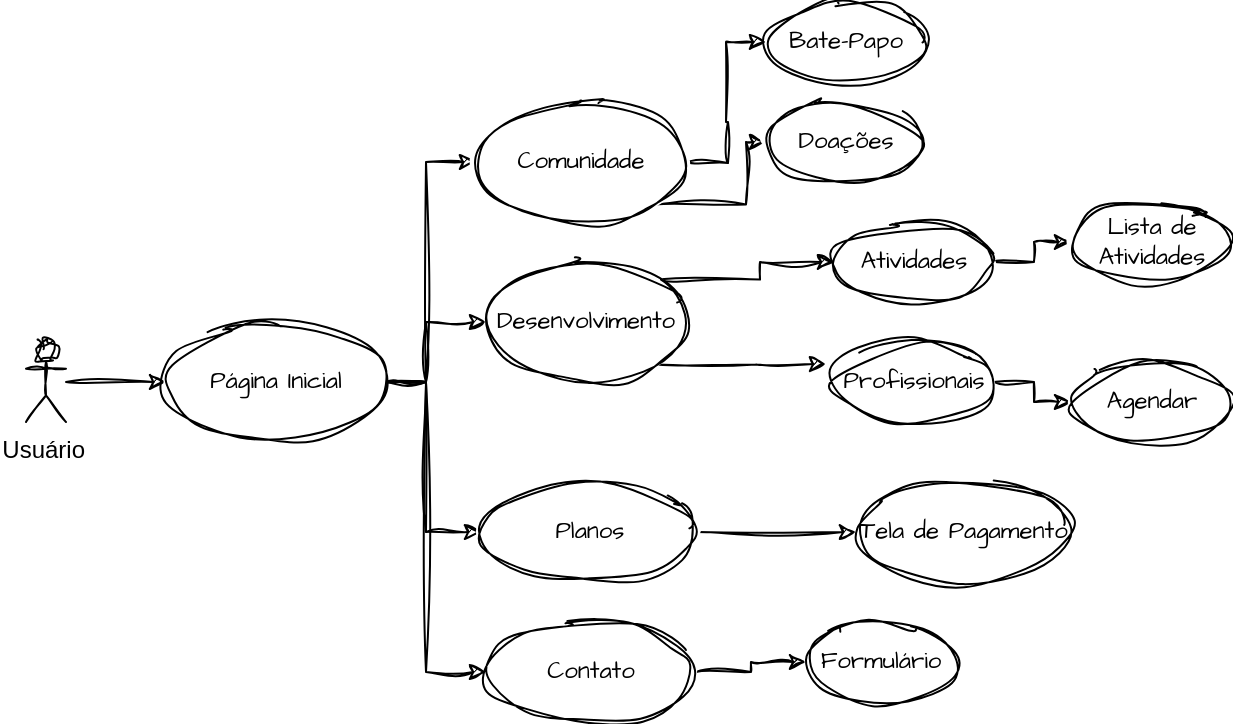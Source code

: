 <mxfile version="24.4.0" type="github">
  <diagram name="Página-1" id="R8NCf_XqKpT7X7baar0G">
    <mxGraphModel dx="1002" dy="569" grid="1" gridSize="10" guides="1" tooltips="1" connect="1" arrows="1" fold="1" page="1" pageScale="1" pageWidth="827" pageHeight="1169" math="0" shadow="0">
      <root>
        <mxCell id="0" />
        <mxCell id="1" parent="0" />
        <mxCell id="myJG7eyHa928s4-D2sYa-64" value="" style="edgeStyle=orthogonalEdgeStyle;rounded=0;sketch=1;hachureGap=4;jiggle=2;curveFitting=1;orthogonalLoop=1;jettySize=auto;html=1;fontFamily=Architects Daughter;fontSource=https%3A%2F%2Ffonts.googleapis.com%2Fcss%3Ffamily%3DArchitects%2BDaughter;labelBackgroundColor=none;fontColor=default;" edge="1" parent="1" source="myJG7eyHa928s4-D2sYa-1" target="myJG7eyHa928s4-D2sYa-36">
          <mxGeometry relative="1" as="geometry" />
        </mxCell>
        <mxCell id="myJG7eyHa928s4-D2sYa-1" value="Usuário&amp;nbsp;" style="shape=umlActor;verticalLabelPosition=bottom;verticalAlign=top;html=1;labelBackgroundColor=none;sketch=1;curveFitting=1;jiggle=2;" vertex="1" parent="1">
          <mxGeometry x="140" y="210" width="20" height="40" as="geometry" />
        </mxCell>
        <mxCell id="myJG7eyHa928s4-D2sYa-38" value="" style="edgeStyle=orthogonalEdgeStyle;rounded=0;sketch=1;hachureGap=4;jiggle=2;curveFitting=1;orthogonalLoop=1;jettySize=auto;html=1;fontFamily=Architects Daughter;fontSource=https%3A%2F%2Ffonts.googleapis.com%2Fcss%3Ffamily%3DArchitects%2BDaughter;labelBackgroundColor=none;fontColor=default;" edge="1" parent="1" source="myJG7eyHa928s4-D2sYa-36" target="myJG7eyHa928s4-D2sYa-37">
          <mxGeometry relative="1" as="geometry">
            <Array as="points">
              <mxPoint x="340" y="230" />
              <mxPoint x="340" y="200" />
            </Array>
          </mxGeometry>
        </mxCell>
        <mxCell id="myJG7eyHa928s4-D2sYa-42" value="" style="edgeStyle=orthogonalEdgeStyle;rounded=0;sketch=1;hachureGap=4;jiggle=2;curveFitting=1;orthogonalLoop=1;jettySize=auto;html=1;fontFamily=Architects Daughter;fontSource=https%3A%2F%2Ffonts.googleapis.com%2Fcss%3Ffamily%3DArchitects%2BDaughter;labelBackgroundColor=none;fontColor=default;" edge="1" parent="1" source="myJG7eyHa928s4-D2sYa-36">
          <mxGeometry relative="1" as="geometry">
            <mxPoint x="365" y="120" as="targetPoint" />
            <Array as="points">
              <mxPoint x="340" y="230" />
              <mxPoint x="340" y="120" />
            </Array>
          </mxGeometry>
        </mxCell>
        <mxCell id="myJG7eyHa928s4-D2sYa-44" value="" style="edgeStyle=orthogonalEdgeStyle;rounded=0;sketch=1;hachureGap=4;jiggle=2;curveFitting=1;orthogonalLoop=1;jettySize=auto;html=1;fontFamily=Architects Daughter;fontSource=https%3A%2F%2Ffonts.googleapis.com%2Fcss%3Ffamily%3DArchitects%2BDaughter;labelBackgroundColor=none;fontColor=default;" edge="1" parent="1" source="myJG7eyHa928s4-D2sYa-36" target="myJG7eyHa928s4-D2sYa-43">
          <mxGeometry relative="1" as="geometry">
            <Array as="points">
              <mxPoint x="340" y="230" />
              <mxPoint x="340" y="305" />
            </Array>
          </mxGeometry>
        </mxCell>
        <mxCell id="myJG7eyHa928s4-D2sYa-46" value="" style="edgeStyle=orthogonalEdgeStyle;rounded=0;sketch=1;hachureGap=4;jiggle=2;curveFitting=1;orthogonalLoop=1;jettySize=auto;html=1;fontFamily=Architects Daughter;fontSource=https%3A%2F%2Ffonts.googleapis.com%2Fcss%3Ffamily%3DArchitects%2BDaughter;entryX=0;entryY=0.5;entryDx=0;entryDy=0;labelBackgroundColor=none;fontColor=default;" edge="1" parent="1" source="myJG7eyHa928s4-D2sYa-36">
          <mxGeometry relative="1" as="geometry">
            <mxPoint x="370" y="375" as="targetPoint" />
            <Array as="points">
              <mxPoint x="340" y="230" />
              <mxPoint x="340" y="375" />
            </Array>
          </mxGeometry>
        </mxCell>
        <mxCell id="myJG7eyHa928s4-D2sYa-36" value="Página Inicial" style="ellipse;whiteSpace=wrap;html=1;sketch=1;hachureGap=4;jiggle=2;curveFitting=1;fontFamily=Architects Daughter;fontSource=https%3A%2F%2Ffonts.googleapis.com%2Fcss%3Ffamily%3DArchitects%2BDaughter;labelBackgroundColor=none;" vertex="1" parent="1">
          <mxGeometry x="210" y="200" width="110" height="60" as="geometry" />
        </mxCell>
        <mxCell id="myJG7eyHa928s4-D2sYa-55" style="edgeStyle=orthogonalEdgeStyle;rounded=0;sketch=1;hachureGap=4;jiggle=2;curveFitting=1;orthogonalLoop=1;jettySize=auto;html=1;exitX=1;exitY=1;exitDx=0;exitDy=0;fontFamily=Architects Daughter;fontSource=https%3A%2F%2Ffonts.googleapis.com%2Fcss%3Ffamily%3DArchitects%2BDaughter;labelBackgroundColor=none;fontColor=default;" edge="1" parent="1" source="myJG7eyHa928s4-D2sYa-37">
          <mxGeometry relative="1" as="geometry">
            <mxPoint x="540" y="221" as="targetPoint" />
          </mxGeometry>
        </mxCell>
        <mxCell id="myJG7eyHa928s4-D2sYa-57" style="edgeStyle=orthogonalEdgeStyle;rounded=0;sketch=1;hachureGap=4;jiggle=2;curveFitting=1;orthogonalLoop=1;jettySize=auto;html=1;exitX=1;exitY=0;exitDx=0;exitDy=0;fontFamily=Architects Daughter;fontSource=https%3A%2F%2Ffonts.googleapis.com%2Fcss%3Ffamily%3DArchitects%2BDaughter;entryX=0;entryY=0.5;entryDx=0;entryDy=0;labelBackgroundColor=none;fontColor=default;" edge="1" parent="1" source="myJG7eyHa928s4-D2sYa-37" target="myJG7eyHa928s4-D2sYa-59">
          <mxGeometry relative="1" as="geometry">
            <mxPoint x="540" y="190" as="targetPoint" />
          </mxGeometry>
        </mxCell>
        <mxCell id="myJG7eyHa928s4-D2sYa-37" value="Desenvolvimento" style="ellipse;whiteSpace=wrap;html=1;sketch=1;hachureGap=4;jiggle=2;curveFitting=1;fontFamily=Architects Daughter;fontSource=https%3A%2F%2Ffonts.googleapis.com%2Fcss%3Ffamily%3DArchitects%2BDaughter;labelBackgroundColor=none;" vertex="1" parent="1">
          <mxGeometry x="370" y="170" width="100" height="60" as="geometry" />
        </mxCell>
        <mxCell id="myJG7eyHa928s4-D2sYa-49" value="" style="edgeStyle=orthogonalEdgeStyle;rounded=0;sketch=1;hachureGap=4;jiggle=2;curveFitting=1;orthogonalLoop=1;jettySize=auto;html=1;fontFamily=Architects Daughter;fontSource=https%3A%2F%2Ffonts.googleapis.com%2Fcss%3Ffamily%3DArchitects%2BDaughter;entryX=0;entryY=0.5;entryDx=0;entryDy=0;labelBackgroundColor=none;fontColor=default;" edge="1" parent="1" target="myJG7eyHa928s4-D2sYa-47">
          <mxGeometry relative="1" as="geometry">
            <mxPoint x="470" y="120" as="sourcePoint" />
            <mxPoint x="544" y="100" as="targetPoint" />
          </mxGeometry>
        </mxCell>
        <mxCell id="myJG7eyHa928s4-D2sYa-58" style="edgeStyle=orthogonalEdgeStyle;rounded=0;sketch=1;hachureGap=4;jiggle=2;curveFitting=1;orthogonalLoop=1;jettySize=auto;html=1;exitX=1;exitY=1;exitDx=0;exitDy=0;fontFamily=Architects Daughter;fontSource=https%3A%2F%2Ffonts.googleapis.com%2Fcss%3Ffamily%3DArchitects%2BDaughter;labelBackgroundColor=none;fontColor=default;" edge="1" parent="1" source="myJG7eyHa928s4-D2sYa-41" target="myJG7eyHa928s4-D2sYa-53">
          <mxGeometry relative="1" as="geometry">
            <Array as="points">
              <mxPoint x="500" y="141" />
              <mxPoint x="500" y="110" />
            </Array>
          </mxGeometry>
        </mxCell>
        <mxCell id="myJG7eyHa928s4-D2sYa-41" value="Comunidade" style="ellipse;whiteSpace=wrap;html=1;sketch=1;hachureGap=4;jiggle=2;curveFitting=1;fontFamily=Architects Daughter;fontSource=https%3A%2F%2Ffonts.googleapis.com%2Fcss%3Ffamily%3DArchitects%2BDaughter;labelBackgroundColor=none;" vertex="1" parent="1">
          <mxGeometry x="365" y="90" width="105" height="60" as="geometry" />
        </mxCell>
        <mxCell id="myJG7eyHa928s4-D2sYa-61" value="" style="edgeStyle=orthogonalEdgeStyle;rounded=0;sketch=1;hachureGap=4;jiggle=2;curveFitting=1;orthogonalLoop=1;jettySize=auto;html=1;fontFamily=Architects Daughter;fontSource=https%3A%2F%2Ffonts.googleapis.com%2Fcss%3Ffamily%3DArchitects%2BDaughter;labelBackgroundColor=none;fontColor=default;" edge="1" parent="1" source="myJG7eyHa928s4-D2sYa-43" target="myJG7eyHa928s4-D2sYa-60">
          <mxGeometry relative="1" as="geometry" />
        </mxCell>
        <mxCell id="myJG7eyHa928s4-D2sYa-43" value="Planos" style="ellipse;whiteSpace=wrap;html=1;sketch=1;hachureGap=4;jiggle=2;curveFitting=1;fontFamily=Architects Daughter;fontSource=https%3A%2F%2Ffonts.googleapis.com%2Fcss%3Ffamily%3DArchitects%2BDaughter;labelBackgroundColor=none;" vertex="1" parent="1">
          <mxGeometry x="367.5" y="280" width="107.5" height="50" as="geometry" />
        </mxCell>
        <mxCell id="myJG7eyHa928s4-D2sYa-65" value="" style="edgeStyle=orthogonalEdgeStyle;rounded=0;sketch=1;hachureGap=4;jiggle=2;curveFitting=1;orthogonalLoop=1;jettySize=auto;html=1;fontFamily=Architects Daughter;fontSource=https%3A%2F%2Ffonts.googleapis.com%2Fcss%3Ffamily%3DArchitects%2BDaughter;labelBackgroundColor=none;fontColor=default;" edge="1" parent="1" source="myJG7eyHa928s4-D2sYa-45" target="myJG7eyHa928s4-D2sYa-62">
          <mxGeometry relative="1" as="geometry" />
        </mxCell>
        <mxCell id="myJG7eyHa928s4-D2sYa-45" value="Contato" style="ellipse;whiteSpace=wrap;html=1;sketch=1;hachureGap=4;jiggle=2;curveFitting=1;fontFamily=Architects Daughter;fontSource=https%3A%2F%2Ffonts.googleapis.com%2Fcss%3Ffamily%3DArchitects%2BDaughter;labelBackgroundColor=none;" vertex="1" parent="1">
          <mxGeometry x="370" y="350" width="105" height="50" as="geometry" />
        </mxCell>
        <mxCell id="myJG7eyHa928s4-D2sYa-47" value="Bate-Papo" style="ellipse;whiteSpace=wrap;html=1;sketch=1;hachureGap=4;jiggle=2;curveFitting=1;fontFamily=Architects Daughter;fontSource=https%3A%2F%2Ffonts.googleapis.com%2Fcss%3Ffamily%3DArchitects%2BDaughter;labelBackgroundColor=none;" vertex="1" parent="1">
          <mxGeometry x="510" y="40" width="80" height="40" as="geometry" />
        </mxCell>
        <mxCell id="myJG7eyHa928s4-D2sYa-53" value="Doações" style="ellipse;whiteSpace=wrap;html=1;sketch=1;hachureGap=4;jiggle=2;curveFitting=1;fontFamily=Architects Daughter;fontSource=https%3A%2F%2Ffonts.googleapis.com%2Fcss%3Ffamily%3DArchitects%2BDaughter;labelBackgroundColor=none;" vertex="1" parent="1">
          <mxGeometry x="510" y="90" width="80" height="40" as="geometry" />
        </mxCell>
        <mxCell id="myJG7eyHa928s4-D2sYa-67" value="" style="edgeStyle=orthogonalEdgeStyle;rounded=0;sketch=1;hachureGap=4;jiggle=2;curveFitting=1;orthogonalLoop=1;jettySize=auto;html=1;fontFamily=Architects Daughter;fontSource=https%3A%2F%2Ffonts.googleapis.com%2Fcss%3Ffamily%3DArchitects%2BDaughter;labelBackgroundColor=none;fontColor=default;" edge="1" parent="1" source="myJG7eyHa928s4-D2sYa-56" target="myJG7eyHa928s4-D2sYa-66">
          <mxGeometry relative="1" as="geometry" />
        </mxCell>
        <mxCell id="myJG7eyHa928s4-D2sYa-56" value="Profissionais" style="ellipse;whiteSpace=wrap;html=1;sketch=1;hachureGap=4;jiggle=2;curveFitting=1;fontFamily=Architects Daughter;fontSource=https%3A%2F%2Ffonts.googleapis.com%2Fcss%3Ffamily%3DArchitects%2BDaughter;labelBackgroundColor=none;" vertex="1" parent="1">
          <mxGeometry x="544" y="210" width="80" height="40" as="geometry" />
        </mxCell>
        <mxCell id="myJG7eyHa928s4-D2sYa-69" value="" style="edgeStyle=orthogonalEdgeStyle;rounded=0;sketch=1;hachureGap=4;jiggle=2;curveFitting=1;orthogonalLoop=1;jettySize=auto;html=1;fontFamily=Architects Daughter;fontSource=https%3A%2F%2Ffonts.googleapis.com%2Fcss%3Ffamily%3DArchitects%2BDaughter;labelBackgroundColor=none;fontColor=default;" edge="1" parent="1" source="myJG7eyHa928s4-D2sYa-59" target="myJG7eyHa928s4-D2sYa-68">
          <mxGeometry relative="1" as="geometry" />
        </mxCell>
        <mxCell id="myJG7eyHa928s4-D2sYa-59" value="Atividades" style="ellipse;whiteSpace=wrap;html=1;sketch=1;hachureGap=4;jiggle=2;curveFitting=1;fontFamily=Architects Daughter;fontSource=https%3A%2F%2Ffonts.googleapis.com%2Fcss%3Ffamily%3DArchitects%2BDaughter;labelBackgroundColor=none;" vertex="1" parent="1">
          <mxGeometry x="544" y="150" width="80" height="40" as="geometry" />
        </mxCell>
        <mxCell id="myJG7eyHa928s4-D2sYa-60" value="Tela de Pagamento" style="ellipse;whiteSpace=wrap;html=1;sketch=1;hachureGap=4;jiggle=2;curveFitting=1;fontFamily=Architects Daughter;fontSource=https%3A%2F%2Ffonts.googleapis.com%2Fcss%3Ffamily%3DArchitects%2BDaughter;labelBackgroundColor=none;" vertex="1" parent="1">
          <mxGeometry x="555" y="280" width="107.5" height="50" as="geometry" />
        </mxCell>
        <mxCell id="myJG7eyHa928s4-D2sYa-62" value="Formulário" style="ellipse;whiteSpace=wrap;html=1;sketch=1;hachureGap=4;jiggle=2;curveFitting=1;fontFamily=Architects Daughter;fontSource=https%3A%2F%2Ffonts.googleapis.com%2Fcss%3Ffamily%3DArchitects%2BDaughter;labelBackgroundColor=none;" vertex="1" parent="1">
          <mxGeometry x="530" y="350" width="75" height="40" as="geometry" />
        </mxCell>
        <mxCell id="myJG7eyHa928s4-D2sYa-66" value="Agendar" style="ellipse;whiteSpace=wrap;html=1;sketch=1;hachureGap=4;jiggle=2;curveFitting=1;fontFamily=Architects Daughter;fontSource=https%3A%2F%2Ffonts.googleapis.com%2Fcss%3Ffamily%3DArchitects%2BDaughter;labelBackgroundColor=none;" vertex="1" parent="1">
          <mxGeometry x="662.5" y="220" width="80" height="40" as="geometry" />
        </mxCell>
        <mxCell id="myJG7eyHa928s4-D2sYa-68" value="Lista de Atividades" style="ellipse;whiteSpace=wrap;html=1;sketch=1;hachureGap=4;jiggle=2;curveFitting=1;fontFamily=Architects Daughter;fontSource=https%3A%2F%2Ffonts.googleapis.com%2Fcss%3Ffamily%3DArchitects%2BDaughter;labelBackgroundColor=none;" vertex="1" parent="1">
          <mxGeometry x="662.5" y="140" width="80" height="40" as="geometry" />
        </mxCell>
      </root>
    </mxGraphModel>
  </diagram>
</mxfile>
